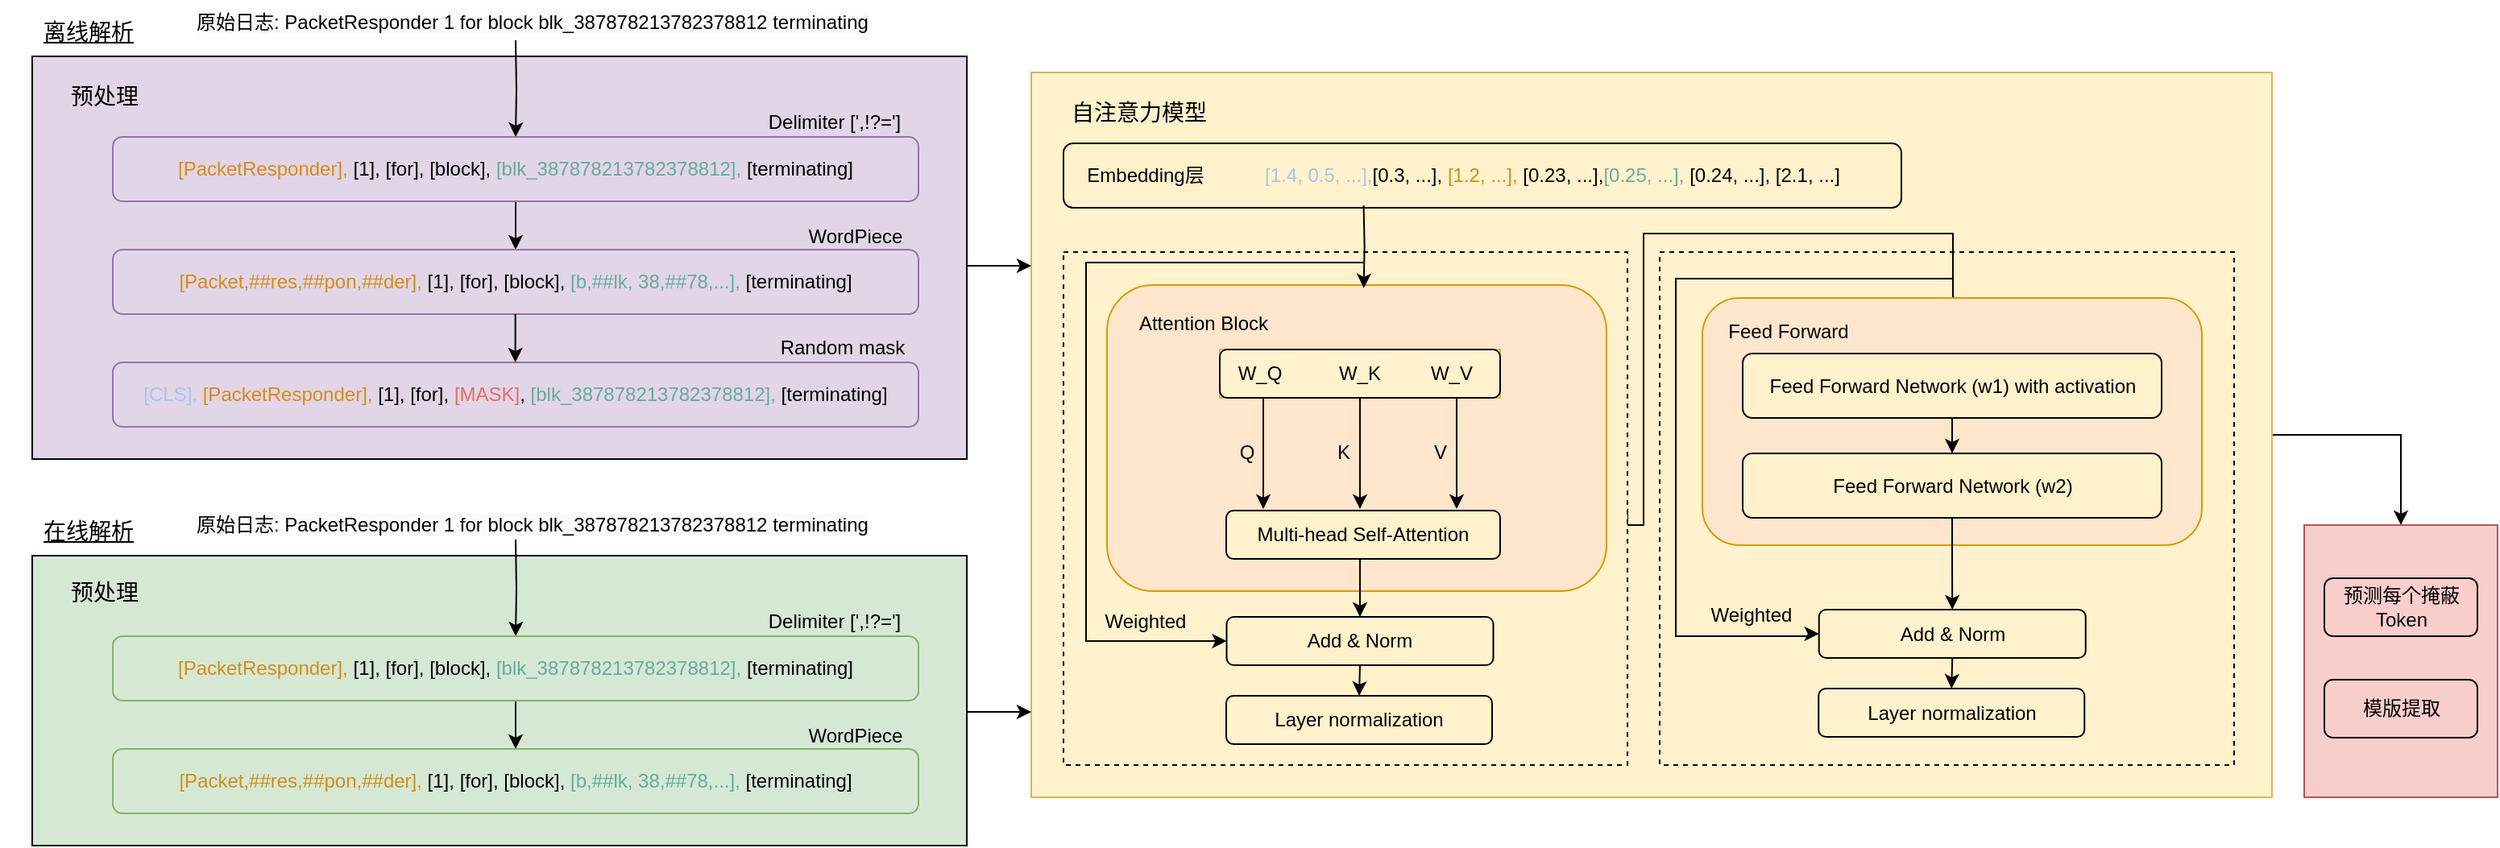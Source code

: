 <mxfile version="23.1.6" type="github">
  <diagram name="第 1 页" id="vscoD34nkn4cC29ZpkoS">
    <mxGraphModel dx="1838" dy="1009" grid="1" gridSize="10" guides="1" tooltips="1" connect="1" arrows="1" fold="1" page="1" pageScale="1" pageWidth="827" pageHeight="1169" math="0" shadow="0">
      <root>
        <mxCell id="0" />
        <mxCell id="1" parent="0" />
        <mxCell id="9XMKBq4BbX7aeuvjxPOY-96" style="edgeStyle=orthogonalEdgeStyle;rounded=0;orthogonalLoop=1;jettySize=auto;html=1;exitX=1;exitY=0.5;exitDx=0;exitDy=0;entryX=0.5;entryY=0;entryDx=0;entryDy=0;" edge="1" parent="1" source="9XMKBq4BbX7aeuvjxPOY-90" target="9XMKBq4BbX7aeuvjxPOY-93">
          <mxGeometry relative="1" as="geometry" />
        </mxCell>
        <mxCell id="9XMKBq4BbX7aeuvjxPOY-90" value="" style="rounded=0;whiteSpace=wrap;html=1;fillColor=#fff2cc;strokeColor=#d6b656;" vertex="1" parent="1">
          <mxGeometry x="780" y="300" width="770" height="450" as="geometry" />
        </mxCell>
        <mxCell id="9XMKBq4BbX7aeuvjxPOY-86" value="" style="rounded=0;whiteSpace=wrap;html=1;dashed=1;fillColor=#fff2cc;strokeColor=#000000;" vertex="1" parent="1">
          <mxGeometry x="1170" y="411.5" width="356.5" height="318.5" as="geometry" />
        </mxCell>
        <mxCell id="9XMKBq4BbX7aeuvjxPOY-87" style="edgeStyle=orthogonalEdgeStyle;rounded=0;orthogonalLoop=1;jettySize=auto;html=1;exitX=1;exitY=0.5;exitDx=0;exitDy=0;entryX=0.5;entryY=0;entryDx=0;entryDy=0;" edge="1" parent="1" source="9XMKBq4BbX7aeuvjxPOY-71" target="9XMKBq4BbX7aeuvjxPOY-70">
          <mxGeometry relative="1" as="geometry">
            <Array as="points">
              <mxPoint x="1150" y="581" />
              <mxPoint x="1160" y="581" />
              <mxPoint x="1160" y="400" />
              <mxPoint x="1352" y="400" />
              <mxPoint x="1352" y="453" />
            </Array>
          </mxGeometry>
        </mxCell>
        <mxCell id="9XMKBq4BbX7aeuvjxPOY-71" value="" style="rounded=0;whiteSpace=wrap;html=1;dashed=1;fillColor=#fff2cc;strokeColor=#000000;" vertex="1" parent="1">
          <mxGeometry x="800" y="411.5" width="350" height="318.5" as="geometry" />
        </mxCell>
        <mxCell id="9XMKBq4BbX7aeuvjxPOY-3" value="" style="rounded=0;whiteSpace=wrap;html=1;fillColor=#E1D5E7;" vertex="1" parent="1">
          <mxGeometry x="160" y="290" width="580" height="250" as="geometry" />
        </mxCell>
        <mxCell id="9XMKBq4BbX7aeuvjxPOY-16" style="edgeStyle=orthogonalEdgeStyle;rounded=0;orthogonalLoop=1;jettySize=auto;html=1;exitX=0.5;exitY=1;exitDx=0;exitDy=0;entryX=0.5;entryY=0;entryDx=0;entryDy=0;" edge="1" parent="1" target="9XMKBq4BbX7aeuvjxPOY-6">
          <mxGeometry relative="1" as="geometry">
            <mxPoint x="460" y="280" as="sourcePoint" />
          </mxGeometry>
        </mxCell>
        <mxCell id="9XMKBq4BbX7aeuvjxPOY-5" value="预处理" style="text;html=1;align=center;verticalAlign=middle;whiteSpace=wrap;rounded=0;fontSize=14;" vertex="1" parent="1">
          <mxGeometry x="150" y="300" width="110" height="30" as="geometry" />
        </mxCell>
        <mxCell id="9XMKBq4BbX7aeuvjxPOY-13" value="" style="edgeStyle=orthogonalEdgeStyle;rounded=0;orthogonalLoop=1;jettySize=auto;html=1;" edge="1" parent="1" source="9XMKBq4BbX7aeuvjxPOY-6" target="9XMKBq4BbX7aeuvjxPOY-10">
          <mxGeometry relative="1" as="geometry" />
        </mxCell>
        <mxCell id="9XMKBq4BbX7aeuvjxPOY-6" value="&lt;font color=&quot;#d28e19&quot;&gt;[PacketResponder],&lt;/font&gt; [1], [for], [block],&amp;nbsp;&lt;font color=&quot;#67ab9f&quot;&gt;[blk_387878213782378812],&lt;/font&gt; [terminating]" style="rounded=1;whiteSpace=wrap;html=1;fillColor=#e1d5e7;strokeColor=#9673a6;" vertex="1" parent="1">
          <mxGeometry x="210" y="340" width="500" height="40" as="geometry" />
        </mxCell>
        <mxCell id="9XMKBq4BbX7aeuvjxPOY-7" value="Delimiter [&#39;,!?=&#39;]" style="text;html=1;align=center;verticalAlign=middle;whiteSpace=wrap;rounded=0;" vertex="1" parent="1">
          <mxGeometry x="603" y="316" width="110" height="30" as="geometry" />
        </mxCell>
        <mxCell id="9XMKBq4BbX7aeuvjxPOY-8" value="&lt;font color=&quot;#a9c4eb&quot;&gt;[CLS],&lt;/font&gt;&lt;font color=&quot;#d28e19&quot;&gt; [PacketResponder],&lt;/font&gt; [1], [for], &lt;font color=&quot;#ea6b66&quot;&gt;[MASK]&lt;/font&gt;,&amp;nbsp;&lt;font color=&quot;#67ab9f&quot;&gt;[blk_387878213782378812],&lt;/font&gt; [terminating]" style="rounded=1;whiteSpace=wrap;html=1;fillColor=#e1d5e7;strokeColor=#9673a6;" vertex="1" parent="1">
          <mxGeometry x="210" y="480" width="500" height="40" as="geometry" />
        </mxCell>
        <mxCell id="9XMKBq4BbX7aeuvjxPOY-9" value="WordPiece" style="text;html=1;align=center;verticalAlign=middle;whiteSpace=wrap;rounded=0;" vertex="1" parent="1">
          <mxGeometry x="616" y="387" width="110" height="30" as="geometry" />
        </mxCell>
        <mxCell id="9XMKBq4BbX7aeuvjxPOY-10" value="&lt;font color=&quot;#d28e19&quot;&gt;[Packet,##res,##pon,##der],&lt;/font&gt; [1], [for], [block],&amp;nbsp;&lt;font color=&quot;#67ab9f&quot;&gt;[b,##lk, 38,##78,...],&lt;/font&gt; [terminating]" style="rounded=1;whiteSpace=wrap;html=1;fillColor=#e1d5e7;strokeColor=#9673a6;" vertex="1" parent="1">
          <mxGeometry x="210" y="410" width="500" height="40" as="geometry" />
        </mxCell>
        <mxCell id="9XMKBq4BbX7aeuvjxPOY-12" value="Random mask" style="text;html=1;align=center;verticalAlign=middle;whiteSpace=wrap;rounded=0;" vertex="1" parent="1">
          <mxGeometry x="608" y="456" width="110" height="30" as="geometry" />
        </mxCell>
        <mxCell id="9XMKBq4BbX7aeuvjxPOY-14" value="" style="edgeStyle=orthogonalEdgeStyle;rounded=0;orthogonalLoop=1;jettySize=auto;html=1;" edge="1" parent="1">
          <mxGeometry relative="1" as="geometry">
            <mxPoint x="459.83" y="450" as="sourcePoint" />
            <mxPoint x="459.83" y="480" as="targetPoint" />
          </mxGeometry>
        </mxCell>
        <mxCell id="9XMKBq4BbX7aeuvjxPOY-17" value="" style="rounded=0;whiteSpace=wrap;html=1;fillColor=#D5E8D4;" vertex="1" parent="1">
          <mxGeometry x="160" y="600" width="580" height="180" as="geometry" />
        </mxCell>
        <mxCell id="9XMKBq4BbX7aeuvjxPOY-18" style="edgeStyle=orthogonalEdgeStyle;rounded=0;orthogonalLoop=1;jettySize=auto;html=1;exitX=0.5;exitY=1;exitDx=0;exitDy=0;entryX=0.5;entryY=0;entryDx=0;entryDy=0;" edge="1" parent="1" target="9XMKBq4BbX7aeuvjxPOY-23">
          <mxGeometry relative="1" as="geometry">
            <mxPoint x="460" y="590" as="sourcePoint" />
          </mxGeometry>
        </mxCell>
        <mxCell id="9XMKBq4BbX7aeuvjxPOY-21" value="预处理" style="text;html=1;align=center;verticalAlign=middle;whiteSpace=wrap;rounded=0;fontSize=14;" vertex="1" parent="1">
          <mxGeometry x="150" y="608" width="110" height="30" as="geometry" />
        </mxCell>
        <mxCell id="9XMKBq4BbX7aeuvjxPOY-22" value="" style="edgeStyle=orthogonalEdgeStyle;rounded=0;orthogonalLoop=1;jettySize=auto;html=1;" edge="1" parent="1" source="9XMKBq4BbX7aeuvjxPOY-23" target="9XMKBq4BbX7aeuvjxPOY-27">
          <mxGeometry relative="1" as="geometry" />
        </mxCell>
        <mxCell id="9XMKBq4BbX7aeuvjxPOY-23" value="&lt;font color=&quot;#d28e19&quot;&gt;[PacketResponder],&lt;/font&gt; [1], [for], [block],&amp;nbsp;&lt;font color=&quot;#67ab9f&quot;&gt;[blk_387878213782378812],&lt;/font&gt; [terminating]" style="rounded=1;whiteSpace=wrap;html=1;fillColor=#d5e8d4;strokeColor=#82b366;" vertex="1" parent="1">
          <mxGeometry x="210" y="650" width="500" height="40" as="geometry" />
        </mxCell>
        <mxCell id="9XMKBq4BbX7aeuvjxPOY-24" value="Delimiter [&#39;,!?=&#39;]" style="text;html=1;align=center;verticalAlign=middle;whiteSpace=wrap;rounded=0;" vertex="1" parent="1">
          <mxGeometry x="603" y="626" width="110" height="30" as="geometry" />
        </mxCell>
        <mxCell id="9XMKBq4BbX7aeuvjxPOY-26" value="WordPiece" style="text;html=1;align=center;verticalAlign=middle;whiteSpace=wrap;rounded=0;" vertex="1" parent="1">
          <mxGeometry x="616" y="697" width="110" height="30" as="geometry" />
        </mxCell>
        <mxCell id="9XMKBq4BbX7aeuvjxPOY-27" value="&lt;font color=&quot;#d28e19&quot;&gt;[Packet,##res,##pon,##der],&lt;/font&gt; [1], [for], [block],&amp;nbsp;&lt;font color=&quot;#67ab9f&quot;&gt;[b,##lk, 38,##78,...],&lt;/font&gt; [terminating]" style="rounded=1;whiteSpace=wrap;html=1;fillColor=#d5e8d4;strokeColor=#82b366;" vertex="1" parent="1">
          <mxGeometry x="210" y="720" width="500" height="40" as="geometry" />
        </mxCell>
        <mxCell id="9XMKBq4BbX7aeuvjxPOY-30" value="&lt;font style=&quot;font-size: 14px;&quot;&gt;&lt;u&gt;在线解析&lt;/u&gt;&lt;/font&gt;" style="text;html=1;align=center;verticalAlign=middle;whiteSpace=wrap;rounded=0;" vertex="1" parent="1">
          <mxGeometry x="140" y="570" width="110" height="30" as="geometry" />
        </mxCell>
        <mxCell id="9XMKBq4BbX7aeuvjxPOY-31" value="&lt;font style=&quot;font-size: 14px;&quot;&gt;&lt;u&gt;离线解析&lt;/u&gt;&lt;/font&gt;" style="text;html=1;align=center;verticalAlign=middle;whiteSpace=wrap;rounded=0;" vertex="1" parent="1">
          <mxGeometry x="140" y="260" width="110" height="30" as="geometry" />
        </mxCell>
        <mxCell id="9XMKBq4BbX7aeuvjxPOY-33" value="" style="rounded=1;whiteSpace=wrap;html=1;fillColor=#fff2cc;strokeColor=#000000;" vertex="1" parent="1">
          <mxGeometry x="800" y="344" width="520" height="40" as="geometry" />
        </mxCell>
        <mxCell id="9XMKBq4BbX7aeuvjxPOY-36" value="" style="rounded=1;whiteSpace=wrap;html=1;fillColor=#ffe6cc;strokeColor=#d79b00;" vertex="1" parent="1">
          <mxGeometry x="827" y="432" width="310" height="190" as="geometry" />
        </mxCell>
        <mxCell id="9XMKBq4BbX7aeuvjxPOY-34" value="Embedding层" style="text;html=1;align=center;verticalAlign=middle;whiteSpace=wrap;rounded=0;" vertex="1" parent="1">
          <mxGeometry x="801.25" y="349" width="100" height="30" as="geometry" />
        </mxCell>
        <mxCell id="9XMKBq4BbX7aeuvjxPOY-47" value="" style="group" vertex="1" connectable="0" parent="1">
          <mxGeometry x="884" y="476" width="180" height="95" as="geometry" />
        </mxCell>
        <mxCell id="9XMKBq4BbX7aeuvjxPOY-38" value="" style="endArrow=classic;html=1;rounded=0;" edge="1" parent="9XMKBq4BbX7aeuvjxPOY-47">
          <mxGeometry width="50" height="50" relative="1" as="geometry">
            <mxPoint x="40" y="25" as="sourcePoint" />
            <mxPoint x="40" y="95" as="targetPoint" />
          </mxGeometry>
        </mxCell>
        <mxCell id="9XMKBq4BbX7aeuvjxPOY-39" value="" style="endArrow=classic;html=1;rounded=0;" edge="1" parent="9XMKBq4BbX7aeuvjxPOY-47">
          <mxGeometry width="50" height="50" relative="1" as="geometry">
            <mxPoint x="100" y="25" as="sourcePoint" />
            <mxPoint x="100" y="95" as="targetPoint" />
          </mxGeometry>
        </mxCell>
        <mxCell id="9XMKBq4BbX7aeuvjxPOY-40" value="" style="endArrow=classic;html=1;rounded=0;" edge="1" parent="9XMKBq4BbX7aeuvjxPOY-47">
          <mxGeometry width="50" height="50" relative="1" as="geometry">
            <mxPoint x="160" y="25" as="sourcePoint" />
            <mxPoint x="160" y="95" as="targetPoint" />
          </mxGeometry>
        </mxCell>
        <mxCell id="9XMKBq4BbX7aeuvjxPOY-44" value="Q" style="text;html=1;align=center;verticalAlign=middle;whiteSpace=wrap;rounded=0;" vertex="1" parent="9XMKBq4BbX7aeuvjxPOY-47">
          <mxGeometry y="45" width="60" height="30" as="geometry" />
        </mxCell>
        <mxCell id="9XMKBq4BbX7aeuvjxPOY-45" value="K" style="text;html=1;align=center;verticalAlign=middle;whiteSpace=wrap;rounded=0;" vertex="1" parent="9XMKBq4BbX7aeuvjxPOY-47">
          <mxGeometry x="60" y="45" width="60" height="30" as="geometry" />
        </mxCell>
        <mxCell id="9XMKBq4BbX7aeuvjxPOY-46" value="V" style="text;html=1;align=center;verticalAlign=middle;whiteSpace=wrap;rounded=0;" vertex="1" parent="9XMKBq4BbX7aeuvjxPOY-47">
          <mxGeometry x="120" y="45" width="60" height="30" as="geometry" />
        </mxCell>
        <mxCell id="9XMKBq4BbX7aeuvjxPOY-49" value="Attention Block" style="text;html=1;align=center;verticalAlign=middle;whiteSpace=wrap;rounded=0;" vertex="1" parent="1">
          <mxGeometry x="837" y="441" width="100" height="30" as="geometry" />
        </mxCell>
        <mxCell id="9XMKBq4BbX7aeuvjxPOY-58" style="edgeStyle=orthogonalEdgeStyle;rounded=0;orthogonalLoop=1;jettySize=auto;html=1;exitX=0.5;exitY=1;exitDx=0;exitDy=0;entryX=0.5;entryY=0;entryDx=0;entryDy=0;" edge="1" parent="1" target="9XMKBq4BbX7aeuvjxPOY-53">
          <mxGeometry relative="1" as="geometry">
            <mxPoint x="977.5" y="706" as="sourcePoint" />
          </mxGeometry>
        </mxCell>
        <mxCell id="9XMKBq4BbX7aeuvjxPOY-53" value="Layer normalization" style="rounded=1;whiteSpace=wrap;html=1;fillColor=#fff2cc;strokeColor=#000000;" vertex="1" parent="1">
          <mxGeometry x="901" y="687" width="165" height="30" as="geometry" />
        </mxCell>
        <mxCell id="9XMKBq4BbX7aeuvjxPOY-59" value="&lt;font style=&quot;font-size: 14px;&quot;&gt;自注意力模型&lt;/font&gt;" style="text;html=1;align=center;verticalAlign=middle;whiteSpace=wrap;rounded=0;" vertex="1" parent="1">
          <mxGeometry x="757" y="310" width="180" height="30" as="geometry" />
        </mxCell>
        <mxCell id="9XMKBq4BbX7aeuvjxPOY-62" value="" style="group;fillColor=#fff2cc;strokeColor=#d6b656;" vertex="1" connectable="0" parent="1">
          <mxGeometry x="897" y="472" width="174" height="30" as="geometry" />
        </mxCell>
        <mxCell id="9XMKBq4BbX7aeuvjxPOY-60" value="" style="rounded=1;whiteSpace=wrap;html=1;fillColor=#fff2cc;strokeColor=#000000;" vertex="1" parent="9XMKBq4BbX7aeuvjxPOY-62">
          <mxGeometry width="174" height="30" as="geometry" />
        </mxCell>
        <mxCell id="9XMKBq4BbX7aeuvjxPOY-41" value="W_Q" style="text;html=1;align=center;verticalAlign=middle;whiteSpace=wrap;rounded=0;" vertex="1" parent="9XMKBq4BbX7aeuvjxPOY-62">
          <mxGeometry width="50" height="30" as="geometry" />
        </mxCell>
        <mxCell id="9XMKBq4BbX7aeuvjxPOY-42" value="W_K" style="text;html=1;align=center;verticalAlign=middle;whiteSpace=wrap;rounded=0;" vertex="1" parent="9XMKBq4BbX7aeuvjxPOY-62">
          <mxGeometry x="67" width="40" height="30" as="geometry" />
        </mxCell>
        <mxCell id="9XMKBq4BbX7aeuvjxPOY-43" value="W_V" style="text;html=1;align=center;verticalAlign=middle;whiteSpace=wrap;rounded=0;" vertex="1" parent="9XMKBq4BbX7aeuvjxPOY-62">
          <mxGeometry x="114" width="60" height="30" as="geometry" />
        </mxCell>
        <mxCell id="9XMKBq4BbX7aeuvjxPOY-65" style="edgeStyle=orthogonalEdgeStyle;rounded=0;orthogonalLoop=1;jettySize=auto;html=1;exitX=0.5;exitY=1;exitDx=0;exitDy=0;entryX=0.5;entryY=0;entryDx=0;entryDy=0;" edge="1" parent="1" source="9XMKBq4BbX7aeuvjxPOY-63" target="9XMKBq4BbX7aeuvjxPOY-64">
          <mxGeometry relative="1" as="geometry" />
        </mxCell>
        <mxCell id="9XMKBq4BbX7aeuvjxPOY-63" value="Multi-head Self-Attention" style="rounded=1;whiteSpace=wrap;html=1;fillColor=#fff2cc;strokeColor=#000000;" vertex="1" parent="1">
          <mxGeometry x="901" y="572" width="170" height="30" as="geometry" />
        </mxCell>
        <mxCell id="9XMKBq4BbX7aeuvjxPOY-68" style="edgeStyle=orthogonalEdgeStyle;rounded=0;orthogonalLoop=1;jettySize=auto;html=1;exitX=0.5;exitY=1;exitDx=0;exitDy=0;entryX=0.5;entryY=0;entryDx=0;entryDy=0;" edge="1" parent="1" source="9XMKBq4BbX7aeuvjxPOY-64" target="9XMKBq4BbX7aeuvjxPOY-53">
          <mxGeometry relative="1" as="geometry" />
        </mxCell>
        <mxCell id="9XMKBq4BbX7aeuvjxPOY-64" value="Add &amp;amp; Norm" style="rounded=1;whiteSpace=wrap;html=1;fillColor=#fff2cc;strokeColor=#000000;" vertex="1" parent="1">
          <mxGeometry x="901.25" y="638" width="165.5" height="30" as="geometry" />
        </mxCell>
        <mxCell id="9XMKBq4BbX7aeuvjxPOY-67" value="Weighted" style="text;html=1;align=center;verticalAlign=middle;whiteSpace=wrap;rounded=0;" vertex="1" parent="1">
          <mxGeometry x="821.25" y="626" width="60" height="30" as="geometry" />
        </mxCell>
        <mxCell id="9XMKBq4BbX7aeuvjxPOY-70" value="" style="rounded=1;whiteSpace=wrap;html=1;fillColor=#ffe6cc;strokeColor=#d79b00;" vertex="1" parent="1">
          <mxGeometry x="1196.5" y="440" width="310" height="153.5" as="geometry" />
        </mxCell>
        <mxCell id="9XMKBq4BbX7aeuvjxPOY-81" style="edgeStyle=orthogonalEdgeStyle;rounded=0;orthogonalLoop=1;jettySize=auto;html=1;exitX=0.5;exitY=1;exitDx=0;exitDy=0;entryX=0.5;entryY=0;entryDx=0;entryDy=0;" edge="1" parent="1" source="9XMKBq4BbX7aeuvjxPOY-73" target="9XMKBq4BbX7aeuvjxPOY-74">
          <mxGeometry relative="1" as="geometry" />
        </mxCell>
        <mxCell id="9XMKBq4BbX7aeuvjxPOY-73" value="Feed Forward Network (w1) with activation" style="rounded=1;whiteSpace=wrap;html=1;fillColor=#fff2cc;strokeColor=#000000;" vertex="1" parent="1">
          <mxGeometry x="1221.5" y="474.5" width="260" height="40" as="geometry" />
        </mxCell>
        <mxCell id="9XMKBq4BbX7aeuvjxPOY-80" style="edgeStyle=orthogonalEdgeStyle;rounded=0;orthogonalLoop=1;jettySize=auto;html=1;exitX=0.5;exitY=1;exitDx=0;exitDy=0;entryX=0.5;entryY=0;entryDx=0;entryDy=0;" edge="1" parent="1" source="9XMKBq4BbX7aeuvjxPOY-74" target="9XMKBq4BbX7aeuvjxPOY-79">
          <mxGeometry relative="1" as="geometry" />
        </mxCell>
        <mxCell id="9XMKBq4BbX7aeuvjxPOY-74" value="Feed Forward Network (w2)" style="rounded=1;whiteSpace=wrap;html=1;fillColor=#fff2cc;strokeColor=#000000;" vertex="1" parent="1">
          <mxGeometry x="1221.5" y="536.5" width="260" height="40" as="geometry" />
        </mxCell>
        <mxCell id="9XMKBq4BbX7aeuvjxPOY-76" style="edgeStyle=orthogonalEdgeStyle;rounded=0;orthogonalLoop=1;jettySize=auto;html=1;exitX=0.5;exitY=1;exitDx=0;exitDy=0;entryX=0.5;entryY=0;entryDx=0;entryDy=0;" edge="1" parent="1" target="9XMKBq4BbX7aeuvjxPOY-77">
          <mxGeometry relative="1" as="geometry">
            <mxPoint x="1345.12" y="701.5" as="sourcePoint" />
          </mxGeometry>
        </mxCell>
        <mxCell id="9XMKBq4BbX7aeuvjxPOY-77" value="Layer normalization" style="rounded=1;whiteSpace=wrap;html=1;fillColor=#fff2cc;strokeColor=#000000;" vertex="1" parent="1">
          <mxGeometry x="1268.62" y="682.5" width="165" height="30" as="geometry" />
        </mxCell>
        <mxCell id="9XMKBq4BbX7aeuvjxPOY-78" style="edgeStyle=orthogonalEdgeStyle;rounded=0;orthogonalLoop=1;jettySize=auto;html=1;exitX=0.5;exitY=1;exitDx=0;exitDy=0;entryX=0.5;entryY=0;entryDx=0;entryDy=0;" edge="1" parent="1" source="9XMKBq4BbX7aeuvjxPOY-79" target="9XMKBq4BbX7aeuvjxPOY-77">
          <mxGeometry relative="1" as="geometry" />
        </mxCell>
        <mxCell id="9XMKBq4BbX7aeuvjxPOY-79" value="Add &amp;amp; Norm" style="rounded=1;whiteSpace=wrap;html=1;fillColor=#fff2cc;strokeColor=#000000;" vertex="1" parent="1">
          <mxGeometry x="1268.87" y="633.5" width="165.5" height="30" as="geometry" />
        </mxCell>
        <mxCell id="9XMKBq4BbX7aeuvjxPOY-82" style="edgeStyle=orthogonalEdgeStyle;rounded=0;orthogonalLoop=1;jettySize=auto;html=1;entryX=0.514;entryY=0.01;entryDx=0;entryDy=0;entryPerimeter=0;exitX=0.146;exitY=1.083;exitDx=0;exitDy=0;exitPerimeter=0;" edge="1" parent="1" target="9XMKBq4BbX7aeuvjxPOY-36">
          <mxGeometry relative="1" as="geometry">
            <mxPoint x="986.298" y="382.49" as="sourcePoint" />
          </mxGeometry>
        </mxCell>
        <mxCell id="9XMKBq4BbX7aeuvjxPOY-88" value="" style="endArrow=classic;html=1;rounded=0;entryX=0;entryY=0.5;entryDx=0;entryDy=0;edgeStyle=orthogonalEdgeStyle;" edge="1" parent="1" target="9XMKBq4BbX7aeuvjxPOY-79">
          <mxGeometry width="50" height="50" relative="1" as="geometry">
            <mxPoint x="1352" y="428" as="sourcePoint" />
            <mxPoint x="1263" y="709" as="targetPoint" />
            <Array as="points">
              <mxPoint x="1180" y="428" />
              <mxPoint x="1180" y="650" />
              <mxPoint x="1263" y="650" />
              <mxPoint x="1263" y="649" />
            </Array>
          </mxGeometry>
        </mxCell>
        <mxCell id="9XMKBq4BbX7aeuvjxPOY-89" value="Weighted" style="text;html=1;align=center;verticalAlign=middle;whiteSpace=wrap;rounded=0;" vertex="1" parent="1">
          <mxGeometry x="1196.5" y="622" width="60" height="30" as="geometry" />
        </mxCell>
        <mxCell id="9XMKBq4BbX7aeuvjxPOY-91" value="&lt;font style=&quot;border-color: var(--border-color);&quot; color=&quot;#a9c4eb&quot;&gt;[1.4, 0.5, ...],&lt;/font&gt;[0.3, ...],&lt;span style=&quot;border-color: var(--border-color);&quot;&gt;&amp;nbsp;&lt;/span&gt;&lt;span style=&quot;border-color: var(--border-color);&quot;&gt;&lt;/span&gt;&lt;font style=&quot;border-color: var(--border-color);&quot; color=&quot;#d28e19&quot;&gt;[1.2, ...],&lt;/font&gt;&lt;span style=&quot;border-color: var(--border-color);&quot;&gt;&lt;span style=&quot;border-color: var(--border-color);&quot;&gt;&amp;nbsp;&lt;/span&gt;[0.23, ...],&lt;/span&gt;&lt;font style=&quot;border-color: var(--border-color);&quot; color=&quot;#67ab9f&quot;&gt;[0.25, ...],&lt;/font&gt;&lt;span style=&quot;border-color: var(--border-color);&quot;&gt;&lt;span style=&quot;border-color: var(--border-color);&quot;&gt;&amp;nbsp;&lt;/span&gt;[0.24, ...], [2.1, ...]&lt;/span&gt;" style="text;html=1;align=center;verticalAlign=middle;whiteSpace=wrap;rounded=0;" vertex="1" parent="1">
          <mxGeometry x="920" y="349" width="367" height="30" as="geometry" />
        </mxCell>
        <mxCell id="9XMKBq4BbX7aeuvjxPOY-92" value="" style="endArrow=classic;html=1;rounded=0;entryX=0;entryY=0.5;entryDx=0;entryDy=0;edgeStyle=orthogonalEdgeStyle;" edge="1" parent="1" target="9XMKBq4BbX7aeuvjxPOY-64">
          <mxGeometry width="50" height="50" relative="1" as="geometry">
            <mxPoint x="986" y="418.01" as="sourcePoint" />
            <mxPoint x="903" y="639.01" as="targetPoint" />
            <Array as="points">
              <mxPoint x="814" y="418" />
              <mxPoint x="814" y="653" />
            </Array>
          </mxGeometry>
        </mxCell>
        <mxCell id="9XMKBq4BbX7aeuvjxPOY-93" value="" style="rounded=0;whiteSpace=wrap;html=1;fillColor=#f8cecc;strokeColor=#b85450;" vertex="1" parent="1">
          <mxGeometry x="1570" y="581" width="120" height="169" as="geometry" />
        </mxCell>
        <mxCell id="9XMKBq4BbX7aeuvjxPOY-94" value="预测每个掩蔽Token" style="rounded=1;whiteSpace=wrap;html=1;fillColor=#f8cecc;strokeColor=#000000;" vertex="1" parent="1">
          <mxGeometry x="1582.5" y="614" width="95" height="36" as="geometry" />
        </mxCell>
        <mxCell id="9XMKBq4BbX7aeuvjxPOY-95" value="模版提取" style="rounded=1;whiteSpace=wrap;html=1;fillColor=#f8cecc;strokeColor=#000000;" vertex="1" parent="1">
          <mxGeometry x="1582.5" y="677" width="95" height="36" as="geometry" />
        </mxCell>
        <mxCell id="9XMKBq4BbX7aeuvjxPOY-98" value="" style="endArrow=classic;html=1;rounded=0;" edge="1" parent="1">
          <mxGeometry width="50" height="50" relative="1" as="geometry">
            <mxPoint x="740" y="420" as="sourcePoint" />
            <mxPoint x="780" y="420" as="targetPoint" />
          </mxGeometry>
        </mxCell>
        <mxCell id="9XMKBq4BbX7aeuvjxPOY-99" value="" style="endArrow=classic;html=1;rounded=0;" edge="1" parent="1">
          <mxGeometry width="50" height="50" relative="1" as="geometry">
            <mxPoint x="740" y="697" as="sourcePoint" />
            <mxPoint x="780" y="697" as="targetPoint" />
          </mxGeometry>
        </mxCell>
        <mxCell id="9XMKBq4BbX7aeuvjxPOY-100" value="Feed Forward" style="text;html=1;align=center;verticalAlign=middle;whiteSpace=wrap;rounded=0;" vertex="1" parent="1">
          <mxGeometry x="1200" y="446" width="100" height="30" as="geometry" />
        </mxCell>
        <mxCell id="9XMKBq4BbX7aeuvjxPOY-101" value="&lt;span style=&quot;color: rgb(0, 0, 0); font-family: Helvetica; font-size: 12px; font-style: normal; font-variant-ligatures: normal; font-variant-caps: normal; font-weight: 400; letter-spacing: normal; orphans: 2; text-align: center; text-indent: 0px; text-transform: none; widows: 2; word-spacing: 0px; -webkit-text-stroke-width: 0px; background-color: rgb(251, 251, 251); text-decoration-thickness: initial; text-decoration-style: initial; text-decoration-color: initial; float: none; display: inline !important;&quot;&gt;原始日志: PacketResponder 1 for block blk_387878213782378812 terminating&lt;/span&gt;" style="text;whiteSpace=wrap;html=1;" vertex="1" parent="1">
          <mxGeometry x="260" y="255" width="420" height="40" as="geometry" />
        </mxCell>
        <mxCell id="9XMKBq4BbX7aeuvjxPOY-102" value="&lt;span style=&quot;color: rgb(0, 0, 0); font-family: Helvetica; font-size: 12px; font-style: normal; font-variant-ligatures: normal; font-variant-caps: normal; font-weight: 400; letter-spacing: normal; orphans: 2; text-align: center; text-indent: 0px; text-transform: none; widows: 2; word-spacing: 0px; -webkit-text-stroke-width: 0px; background-color: rgb(251, 251, 251); text-decoration-thickness: initial; text-decoration-style: initial; text-decoration-color: initial; float: none; display: inline !important;&quot;&gt;原始日志: PacketResponder 1 for block blk_387878213782378812 terminating&lt;/span&gt;" style="text;whiteSpace=wrap;html=1;" vertex="1" parent="1">
          <mxGeometry x="260" y="567" width="420" height="40" as="geometry" />
        </mxCell>
      </root>
    </mxGraphModel>
  </diagram>
</mxfile>
